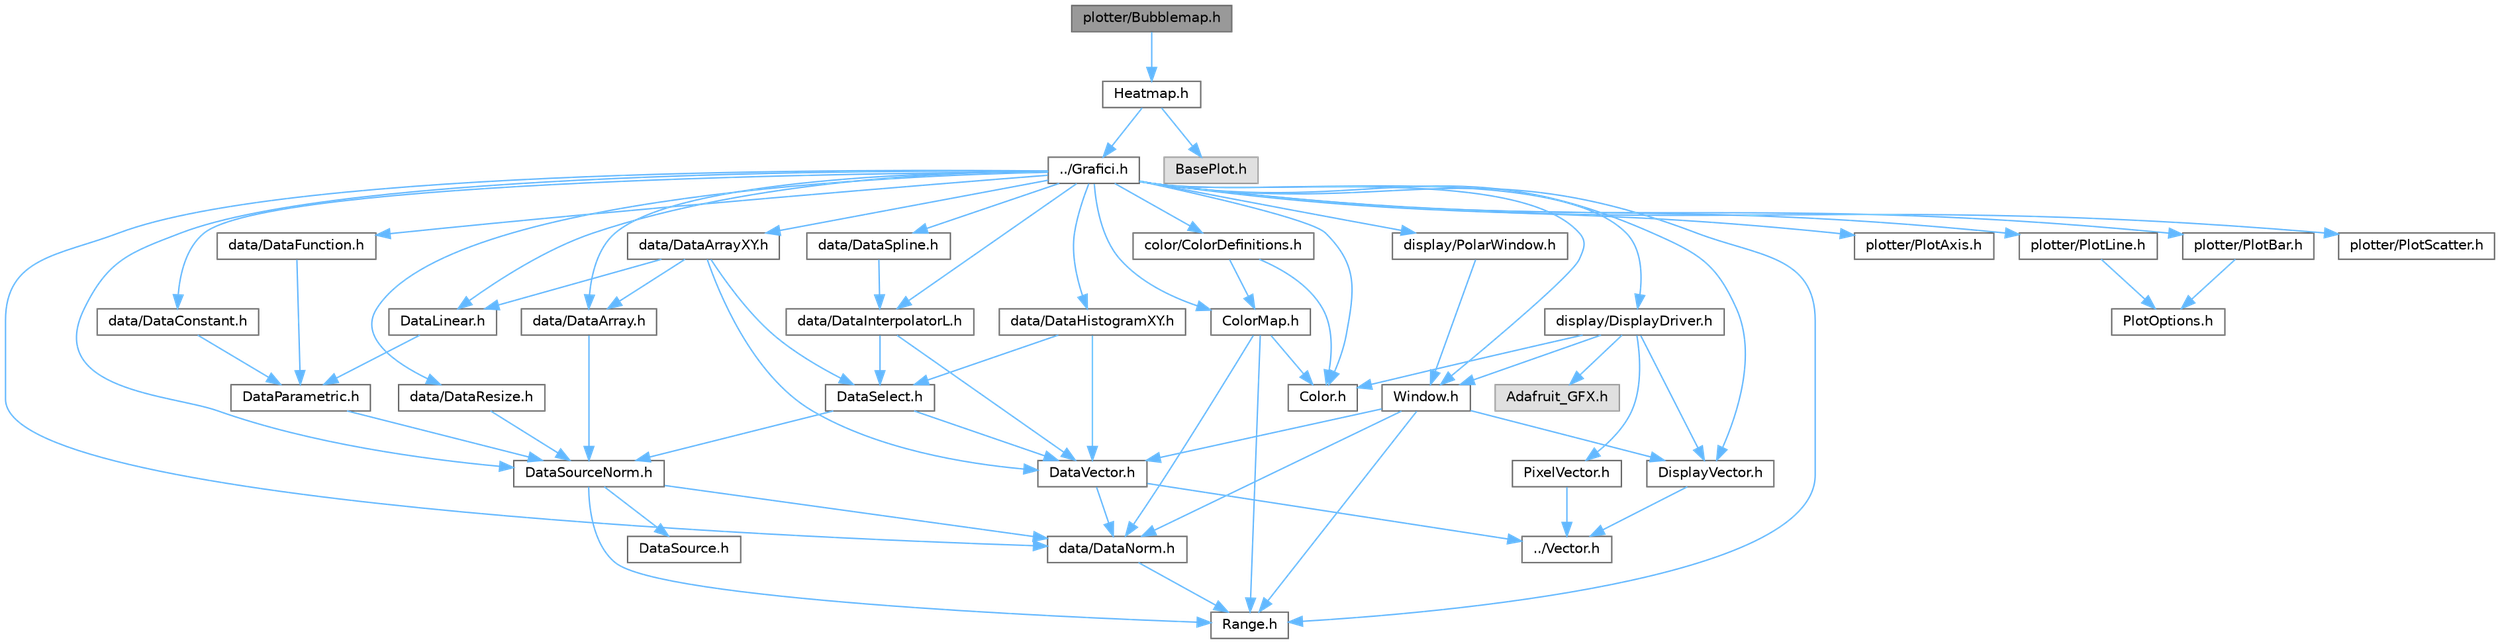 digraph "plotter/Bubblemap.h"
{
 // LATEX_PDF_SIZE
  bgcolor="transparent";
  edge [fontname=Helvetica,fontsize=10,labelfontname=Helvetica,labelfontsize=10];
  node [fontname=Helvetica,fontsize=10,shape=box,height=0.2,width=0.4];
  Node1 [label="plotter/Bubblemap.h",height=0.2,width=0.4,color="gray40", fillcolor="grey60", style="filled", fontcolor="black",tooltip=" "];
  Node1 -> Node2 [color="steelblue1",style="solid"];
  Node2 [label="Heatmap.h",height=0.2,width=0.4,color="grey40", fillcolor="white", style="filled",URL="$_heatmap_8h.html",tooltip=" "];
  Node2 -> Node3 [color="steelblue1",style="solid"];
  Node3 [label="../Grafici.h",height=0.2,width=0.4,color="grey40", fillcolor="white", style="filled",URL="$_grafici_8h.html",tooltip=" "];
  Node3 -> Node4 [color="steelblue1",style="solid"];
  Node4 [label="Range.h",height=0.2,width=0.4,color="grey40", fillcolor="white", style="filled",URL="$_range_8h.html",tooltip=" "];
  Node3 -> Node5 [color="steelblue1",style="solid"];
  Node5 [label="data/DataNorm.h",height=0.2,width=0.4,color="grey40", fillcolor="white", style="filled",URL="$_data_norm_8h.html",tooltip=" "];
  Node5 -> Node4 [color="steelblue1",style="solid"];
  Node3 -> Node6 [color="steelblue1",style="solid"];
  Node6 [label="data/DataArray.h",height=0.2,width=0.4,color="grey40", fillcolor="white", style="filled",URL="$_data_array_8h.html",tooltip=" "];
  Node6 -> Node7 [color="steelblue1",style="solid"];
  Node7 [label="DataSourceNorm.h",height=0.2,width=0.4,color="grey40", fillcolor="white", style="filled",URL="$_data_source_norm_8h.html",tooltip=" "];
  Node7 -> Node4 [color="steelblue1",style="solid"];
  Node7 -> Node5 [color="steelblue1",style="solid"];
  Node7 -> Node8 [color="steelblue1",style="solid"];
  Node8 [label="DataSource.h",height=0.2,width=0.4,color="grey40", fillcolor="white", style="filled",URL="$_data_source_8h.html",tooltip=" "];
  Node3 -> Node9 [color="steelblue1",style="solid"];
  Node9 [label="data/DataArrayXY.h",height=0.2,width=0.4,color="grey40", fillcolor="white", style="filled",URL="$_data_array_x_y_8h.html",tooltip=" "];
  Node9 -> Node6 [color="steelblue1",style="solid"];
  Node9 -> Node10 [color="steelblue1",style="solid"];
  Node10 [label="DataLinear.h",height=0.2,width=0.4,color="grey40", fillcolor="white", style="filled",URL="$_data_linear_8h.html",tooltip=" "];
  Node10 -> Node11 [color="steelblue1",style="solid"];
  Node11 [label="DataParametric.h",height=0.2,width=0.4,color="grey40", fillcolor="white", style="filled",URL="$_data_parametric_8h.html",tooltip=" "];
  Node11 -> Node7 [color="steelblue1",style="solid"];
  Node9 -> Node12 [color="steelblue1",style="solid"];
  Node12 [label="DataSelect.h",height=0.2,width=0.4,color="grey40", fillcolor="white", style="filled",URL="$_data_select_8h.html",tooltip=" "];
  Node12 -> Node7 [color="steelblue1",style="solid"];
  Node12 -> Node13 [color="steelblue1",style="solid"];
  Node13 [label="DataVector.h",height=0.2,width=0.4,color="grey40", fillcolor="white", style="filled",URL="$_data_vector_8h.html",tooltip=" "];
  Node13 -> Node14 [color="steelblue1",style="solid"];
  Node14 [label="../Vector.h",height=0.2,width=0.4,color="grey40", fillcolor="white", style="filled",URL="$_vector_8h.html",tooltip=" "];
  Node13 -> Node5 [color="steelblue1",style="solid"];
  Node9 -> Node13 [color="steelblue1",style="solid"];
  Node3 -> Node15 [color="steelblue1",style="solid"];
  Node15 [label="data/DataConstant.h",height=0.2,width=0.4,color="grey40", fillcolor="white", style="filled",URL="$_data_constant_8h.html",tooltip=" "];
  Node15 -> Node11 [color="steelblue1",style="solid"];
  Node3 -> Node16 [color="steelblue1",style="solid"];
  Node16 [label="data/DataFunction.h",height=0.2,width=0.4,color="grey40", fillcolor="white", style="filled",URL="$_data_function_8h.html",tooltip=" "];
  Node16 -> Node11 [color="steelblue1",style="solid"];
  Node3 -> Node17 [color="steelblue1",style="solid"];
  Node17 [label="data/DataHistogramXY.h",height=0.2,width=0.4,color="grey40", fillcolor="white", style="filled",URL="$_data_histogram_x_y_8h.html",tooltip=" "];
  Node17 -> Node12 [color="steelblue1",style="solid"];
  Node17 -> Node13 [color="steelblue1",style="solid"];
  Node3 -> Node18 [color="steelblue1",style="solid"];
  Node18 [label="data/DataInterpolatorL.h",height=0.2,width=0.4,color="grey40", fillcolor="white", style="filled",URL="$_data_interpolator_l_8h.html",tooltip=" "];
  Node18 -> Node12 [color="steelblue1",style="solid"];
  Node18 -> Node13 [color="steelblue1",style="solid"];
  Node3 -> Node10 [color="steelblue1",style="solid"];
  Node3 -> Node19 [color="steelblue1",style="solid"];
  Node19 [label="data/DataResize.h",height=0.2,width=0.4,color="grey40", fillcolor="white", style="filled",URL="$_data_resize_8h.html",tooltip=" "];
  Node19 -> Node7 [color="steelblue1",style="solid"];
  Node3 -> Node7 [color="steelblue1",style="solid"];
  Node3 -> Node20 [color="steelblue1",style="solid"];
  Node20 [label="data/DataSpline.h",height=0.2,width=0.4,color="grey40", fillcolor="white", style="filled",URL="$_data_spline_8h.html",tooltip=" "];
  Node20 -> Node18 [color="steelblue1",style="solid"];
  Node3 -> Node21 [color="steelblue1",style="solid"];
  Node21 [label="color/ColorDefinitions.h",height=0.2,width=0.4,color="grey40", fillcolor="white", style="filled",URL="$_color_definitions_8h.html",tooltip=" "];
  Node21 -> Node22 [color="steelblue1",style="solid"];
  Node22 [label="ColorMap.h",height=0.2,width=0.4,color="grey40", fillcolor="white", style="filled",URL="$_color_map_8h.html",tooltip=" "];
  Node22 -> Node4 [color="steelblue1",style="solid"];
  Node22 -> Node5 [color="steelblue1",style="solid"];
  Node22 -> Node23 [color="steelblue1",style="solid"];
  Node23 [label="Color.h",height=0.2,width=0.4,color="grey40", fillcolor="white", style="filled",URL="$_color_8h.html",tooltip=" "];
  Node21 -> Node23 [color="steelblue1",style="solid"];
  Node3 -> Node22 [color="steelblue1",style="solid"];
  Node3 -> Node23 [color="steelblue1",style="solid"];
  Node3 -> Node24 [color="steelblue1",style="solid"];
  Node24 [label="display/DisplayDriver.h",height=0.2,width=0.4,color="grey40", fillcolor="white", style="filled",URL="$_display_driver_8h.html",tooltip=" "];
  Node24 -> Node23 [color="steelblue1",style="solid"];
  Node24 -> Node25 [color="steelblue1",style="solid"];
  Node25 [label="Adafruit_GFX.h",height=0.2,width=0.4,color="grey60", fillcolor="#E0E0E0", style="filled",tooltip=" "];
  Node24 -> Node26 [color="steelblue1",style="solid"];
  Node26 [label="DisplayVector.h",height=0.2,width=0.4,color="grey40", fillcolor="white", style="filled",URL="$_display_vector_8h.html",tooltip=" "];
  Node26 -> Node14 [color="steelblue1",style="solid"];
  Node24 -> Node27 [color="steelblue1",style="solid"];
  Node27 [label="PixelVector.h",height=0.2,width=0.4,color="grey40", fillcolor="white", style="filled",URL="$_pixel_vector_8h.html",tooltip=" "];
  Node27 -> Node14 [color="steelblue1",style="solid"];
  Node24 -> Node28 [color="steelblue1",style="solid"];
  Node28 [label="Window.h",height=0.2,width=0.4,color="grey40", fillcolor="white", style="filled",URL="$_window_8h.html",tooltip=" "];
  Node28 -> Node4 [color="steelblue1",style="solid"];
  Node28 -> Node5 [color="steelblue1",style="solid"];
  Node28 -> Node13 [color="steelblue1",style="solid"];
  Node28 -> Node26 [color="steelblue1",style="solid"];
  Node3 -> Node26 [color="steelblue1",style="solid"];
  Node3 -> Node29 [color="steelblue1",style="solid"];
  Node29 [label="display/PolarWindow.h",height=0.2,width=0.4,color="grey40", fillcolor="white", style="filled",URL="$_polar_window_8h.html",tooltip=" "];
  Node29 -> Node28 [color="steelblue1",style="solid"];
  Node3 -> Node28 [color="steelblue1",style="solid"];
  Node3 -> Node30 [color="steelblue1",style="solid"];
  Node30 [label="plotter/PlotAxis.h",height=0.2,width=0.4,color="grey40", fillcolor="white", style="filled",URL="$_plot_axis_8h.html",tooltip=" "];
  Node3 -> Node31 [color="steelblue1",style="solid"];
  Node31 [label="plotter/PlotBar.h",height=0.2,width=0.4,color="grey40", fillcolor="white", style="filled",URL="$_plot_bar_8h.html",tooltip=" "];
  Node31 -> Node32 [color="steelblue1",style="solid"];
  Node32 [label="PlotOptions.h",height=0.2,width=0.4,color="grey40", fillcolor="white", style="filled",URL="$_plot_options_8h.html",tooltip=" "];
  Node3 -> Node33 [color="steelblue1",style="solid"];
  Node33 [label="plotter/PlotLine.h",height=0.2,width=0.4,color="grey40", fillcolor="white", style="filled",URL="$_plot_line_8h.html",tooltip=" "];
  Node33 -> Node32 [color="steelblue1",style="solid"];
  Node3 -> Node34 [color="steelblue1",style="solid"];
  Node34 [label="plotter/PlotScatter.h",height=0.2,width=0.4,color="grey40", fillcolor="white", style="filled",URL="$_plot_scatter_8h.html",tooltip=" "];
  Node2 -> Node35 [color="steelblue1",style="solid"];
  Node35 [label="BasePlot.h",height=0.2,width=0.4,color="grey60", fillcolor="#E0E0E0", style="filled",tooltip=" "];
}
